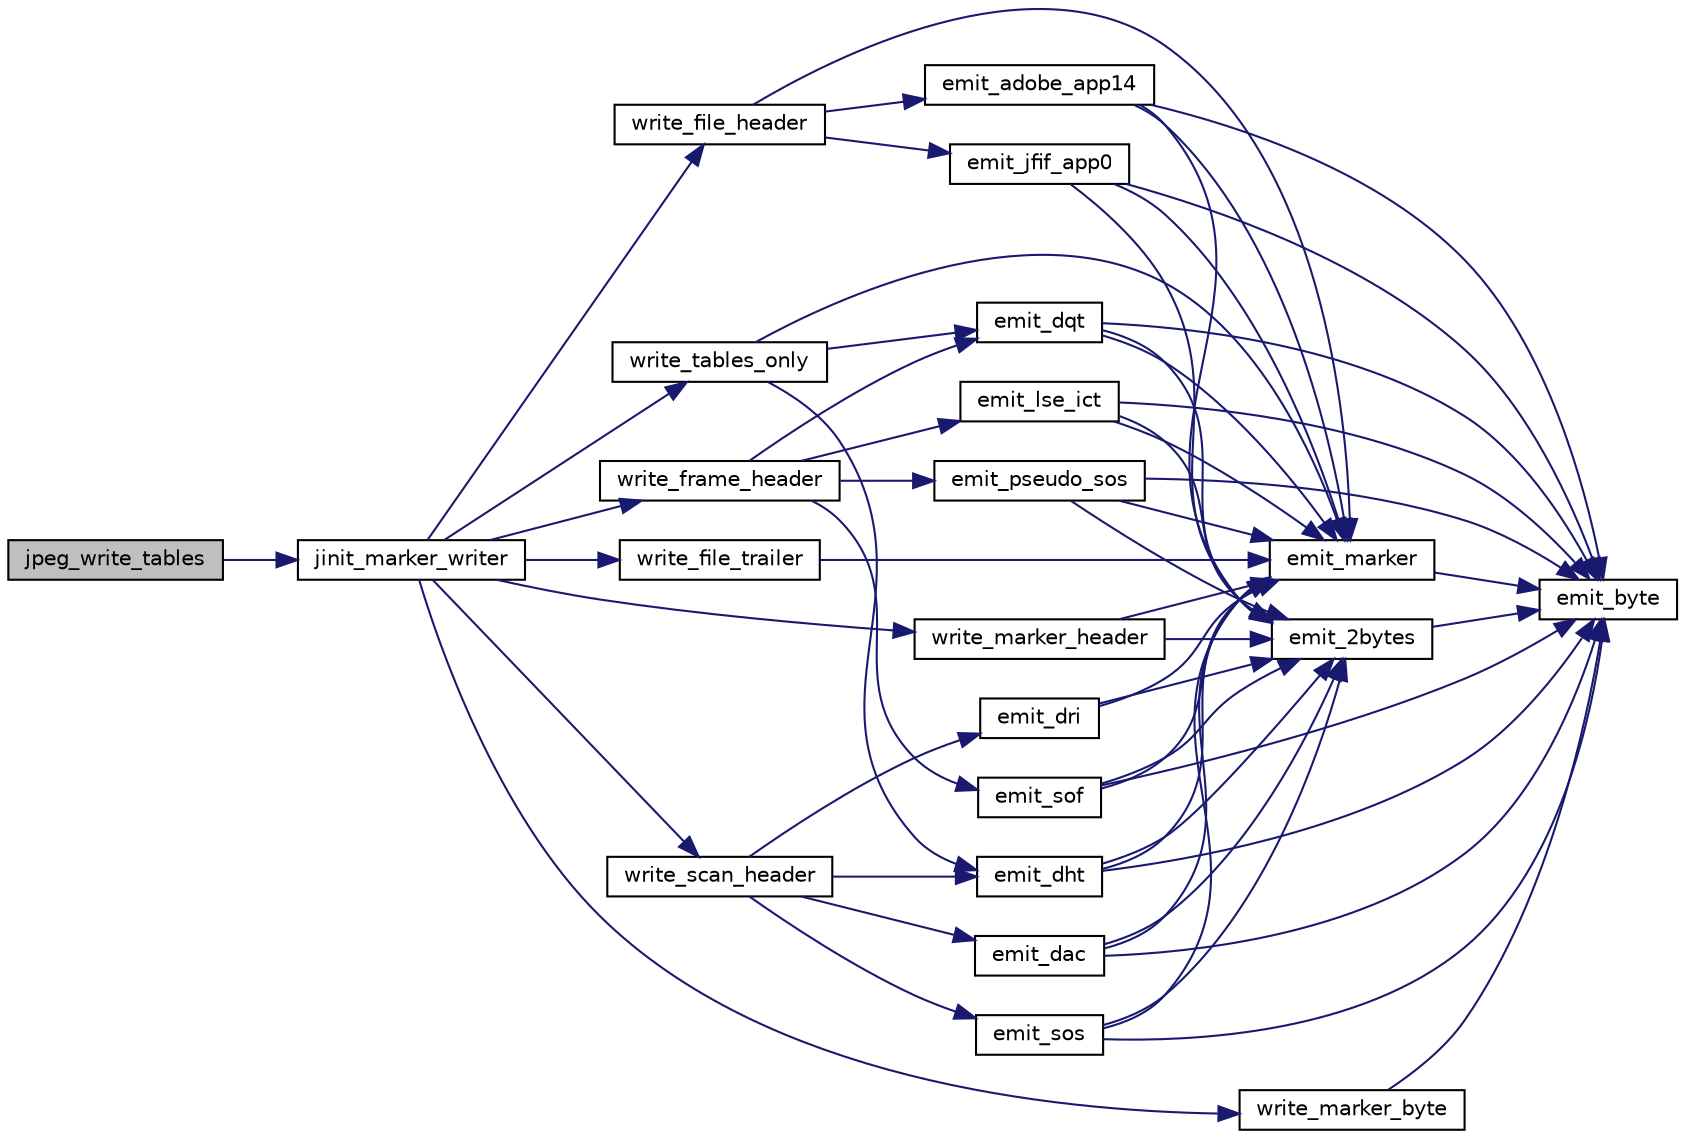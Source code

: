digraph "jpeg_write_tables"
{
 // LATEX_PDF_SIZE
  bgcolor="transparent";
  edge [fontname="Helvetica",fontsize="10",labelfontname="Helvetica",labelfontsize="10"];
  node [fontname="Helvetica",fontsize="10",shape=record];
  rankdir="LR";
  Node45 [label="jpeg_write_tables",height=0.2,width=0.4,color="black", fillcolor="grey75", style="filled", fontcolor="black",tooltip=" "];
  Node45 -> Node46 [color="midnightblue",fontsize="10",style="solid"];
  Node46 [label="jinit_marker_writer",height=0.2,width=0.4,color="black",URL="$jcmarker_8c.html#aa9195332f50b4cc182fa49c24abf9e22",tooltip=" "];
  Node46 -> Node47 [color="midnightblue",fontsize="10",style="solid"];
  Node47 [label="write_file_header",height=0.2,width=0.4,color="black",URL="$jcmarker_8c.html#a0a1af4c95150b6cc958ce4a04580800d",tooltip=" "];
  Node47 -> Node48 [color="midnightblue",fontsize="10",style="solid"];
  Node48 [label="emit_marker",height=0.2,width=0.4,color="black",URL="$jcmarker_8c.html#ac0f824579de49431507514270155e053",tooltip=" "];
  Node48 -> Node49 [color="midnightblue",fontsize="10",style="solid"];
  Node49 [label="emit_byte",height=0.2,width=0.4,color="black",URL="$jcmarker_8c.html#a08eca462b2b57f23ee007a57a39dbded",tooltip=" "];
  Node47 -> Node50 [color="midnightblue",fontsize="10",style="solid"];
  Node50 [label="emit_jfif_app0",height=0.2,width=0.4,color="black",URL="$jcmarker_8c.html#ad0957068cf43f1aa44ed160e1b411052",tooltip=" "];
  Node50 -> Node48 [color="midnightblue",fontsize="10",style="solid"];
  Node50 -> Node51 [color="midnightblue",fontsize="10",style="solid"];
  Node51 [label="emit_2bytes",height=0.2,width=0.4,color="black",URL="$jcmarker_8c.html#ab1f72cd7a3d8f4b5679ddc051e44ad17",tooltip=" "];
  Node51 -> Node49 [color="midnightblue",fontsize="10",style="solid"];
  Node50 -> Node49 [color="midnightblue",fontsize="10",style="solid"];
  Node47 -> Node52 [color="midnightblue",fontsize="10",style="solid"];
  Node52 [label="emit_adobe_app14",height=0.2,width=0.4,color="black",URL="$jcmarker_8c.html#a19ee6b6104b8026995037a20745879f6",tooltip=" "];
  Node52 -> Node48 [color="midnightblue",fontsize="10",style="solid"];
  Node52 -> Node51 [color="midnightblue",fontsize="10",style="solid"];
  Node52 -> Node49 [color="midnightblue",fontsize="10",style="solid"];
  Node46 -> Node53 [color="midnightblue",fontsize="10",style="solid"];
  Node53 [label="write_frame_header",height=0.2,width=0.4,color="black",URL="$jcmarker_8c.html#a3ca174ee750f1f7a7d703f49cece9734",tooltip=" "];
  Node53 -> Node54 [color="midnightblue",fontsize="10",style="solid"];
  Node54 [label="emit_dqt",height=0.2,width=0.4,color="black",URL="$jcmarker_8c.html#a6cc5e3a20e8bad4d24479574747cce64",tooltip=" "];
  Node54 -> Node48 [color="midnightblue",fontsize="10",style="solid"];
  Node54 -> Node51 [color="midnightblue",fontsize="10",style="solid"];
  Node54 -> Node49 [color="midnightblue",fontsize="10",style="solid"];
  Node53 -> Node55 [color="midnightblue",fontsize="10",style="solid"];
  Node55 [label="emit_sof",height=0.2,width=0.4,color="black",URL="$jcmarker_8c.html#a8bb5c40405a1291ecec9963ae578ea1b",tooltip=" "];
  Node55 -> Node48 [color="midnightblue",fontsize="10",style="solid"];
  Node55 -> Node51 [color="midnightblue",fontsize="10",style="solid"];
  Node55 -> Node49 [color="midnightblue",fontsize="10",style="solid"];
  Node53 -> Node56 [color="midnightblue",fontsize="10",style="solid"];
  Node56 [label="emit_lse_ict",height=0.2,width=0.4,color="black",URL="$jcmarker_8c.html#aeb3414e165d24b8d43e1adbc45144c1d",tooltip=" "];
  Node56 -> Node48 [color="midnightblue",fontsize="10",style="solid"];
  Node56 -> Node51 [color="midnightblue",fontsize="10",style="solid"];
  Node56 -> Node49 [color="midnightblue",fontsize="10",style="solid"];
  Node53 -> Node57 [color="midnightblue",fontsize="10",style="solid"];
  Node57 [label="emit_pseudo_sos",height=0.2,width=0.4,color="black",URL="$jcmarker_8c.html#a71e6a2ffc5e8ad85093f13e63e20245e",tooltip=" "];
  Node57 -> Node48 [color="midnightblue",fontsize="10",style="solid"];
  Node57 -> Node51 [color="midnightblue",fontsize="10",style="solid"];
  Node57 -> Node49 [color="midnightblue",fontsize="10",style="solid"];
  Node46 -> Node58 [color="midnightblue",fontsize="10",style="solid"];
  Node58 [label="write_scan_header",height=0.2,width=0.4,color="black",URL="$jcmarker_8c.html#ade06dd93aedf31146a4833c22b7bd57b",tooltip=" "];
  Node58 -> Node59 [color="midnightblue",fontsize="10",style="solid"];
  Node59 [label="emit_dac",height=0.2,width=0.4,color="black",URL="$jcmarker_8c.html#a92d70e6b832c43ede38ced054866a3cc",tooltip=" "];
  Node59 -> Node48 [color="midnightblue",fontsize="10",style="solid"];
  Node59 -> Node51 [color="midnightblue",fontsize="10",style="solid"];
  Node59 -> Node49 [color="midnightblue",fontsize="10",style="solid"];
  Node58 -> Node60 [color="midnightblue",fontsize="10",style="solid"];
  Node60 [label="emit_dht",height=0.2,width=0.4,color="black",URL="$jcmarker_8c.html#a839c33d6c5d9883577d83ce4cfcf88a6",tooltip=" "];
  Node60 -> Node48 [color="midnightblue",fontsize="10",style="solid"];
  Node60 -> Node51 [color="midnightblue",fontsize="10",style="solid"];
  Node60 -> Node49 [color="midnightblue",fontsize="10",style="solid"];
  Node58 -> Node61 [color="midnightblue",fontsize="10",style="solid"];
  Node61 [label="emit_dri",height=0.2,width=0.4,color="black",URL="$jcmarker_8c.html#a76c638a8685ee48aa414de476b5998d6",tooltip=" "];
  Node61 -> Node48 [color="midnightblue",fontsize="10",style="solid"];
  Node61 -> Node51 [color="midnightblue",fontsize="10",style="solid"];
  Node58 -> Node62 [color="midnightblue",fontsize="10",style="solid"];
  Node62 [label="emit_sos",height=0.2,width=0.4,color="black",URL="$jcmarker_8c.html#ae72bfcae96db1561502599d5e2fad2e1",tooltip=" "];
  Node62 -> Node48 [color="midnightblue",fontsize="10",style="solid"];
  Node62 -> Node51 [color="midnightblue",fontsize="10",style="solid"];
  Node62 -> Node49 [color="midnightblue",fontsize="10",style="solid"];
  Node46 -> Node63 [color="midnightblue",fontsize="10",style="solid"];
  Node63 [label="write_file_trailer",height=0.2,width=0.4,color="black",URL="$jcmarker_8c.html#ab695fb3ccfb33e10a7d80689cd08d166",tooltip=" "];
  Node63 -> Node48 [color="midnightblue",fontsize="10",style="solid"];
  Node46 -> Node64 [color="midnightblue",fontsize="10",style="solid"];
  Node64 [label="write_tables_only",height=0.2,width=0.4,color="black",URL="$jcmarker_8c.html#af5564bc6ecf1f982f588f18637c73906",tooltip=" "];
  Node64 -> Node48 [color="midnightblue",fontsize="10",style="solid"];
  Node64 -> Node54 [color="midnightblue",fontsize="10",style="solid"];
  Node64 -> Node60 [color="midnightblue",fontsize="10",style="solid"];
  Node46 -> Node65 [color="midnightblue",fontsize="10",style="solid"];
  Node65 [label="write_marker_header",height=0.2,width=0.4,color="black",URL="$jcmarker_8c.html#a8c03fbb86d90f4dddf41d4d7002ec881",tooltip=" "];
  Node65 -> Node48 [color="midnightblue",fontsize="10",style="solid"];
  Node65 -> Node51 [color="midnightblue",fontsize="10",style="solid"];
  Node46 -> Node66 [color="midnightblue",fontsize="10",style="solid"];
  Node66 [label="write_marker_byte",height=0.2,width=0.4,color="black",URL="$jcmarker_8c.html#a6cbd2d536978f7c91a0ff7f2580e1a52",tooltip=" "];
  Node66 -> Node49 [color="midnightblue",fontsize="10",style="solid"];
}
